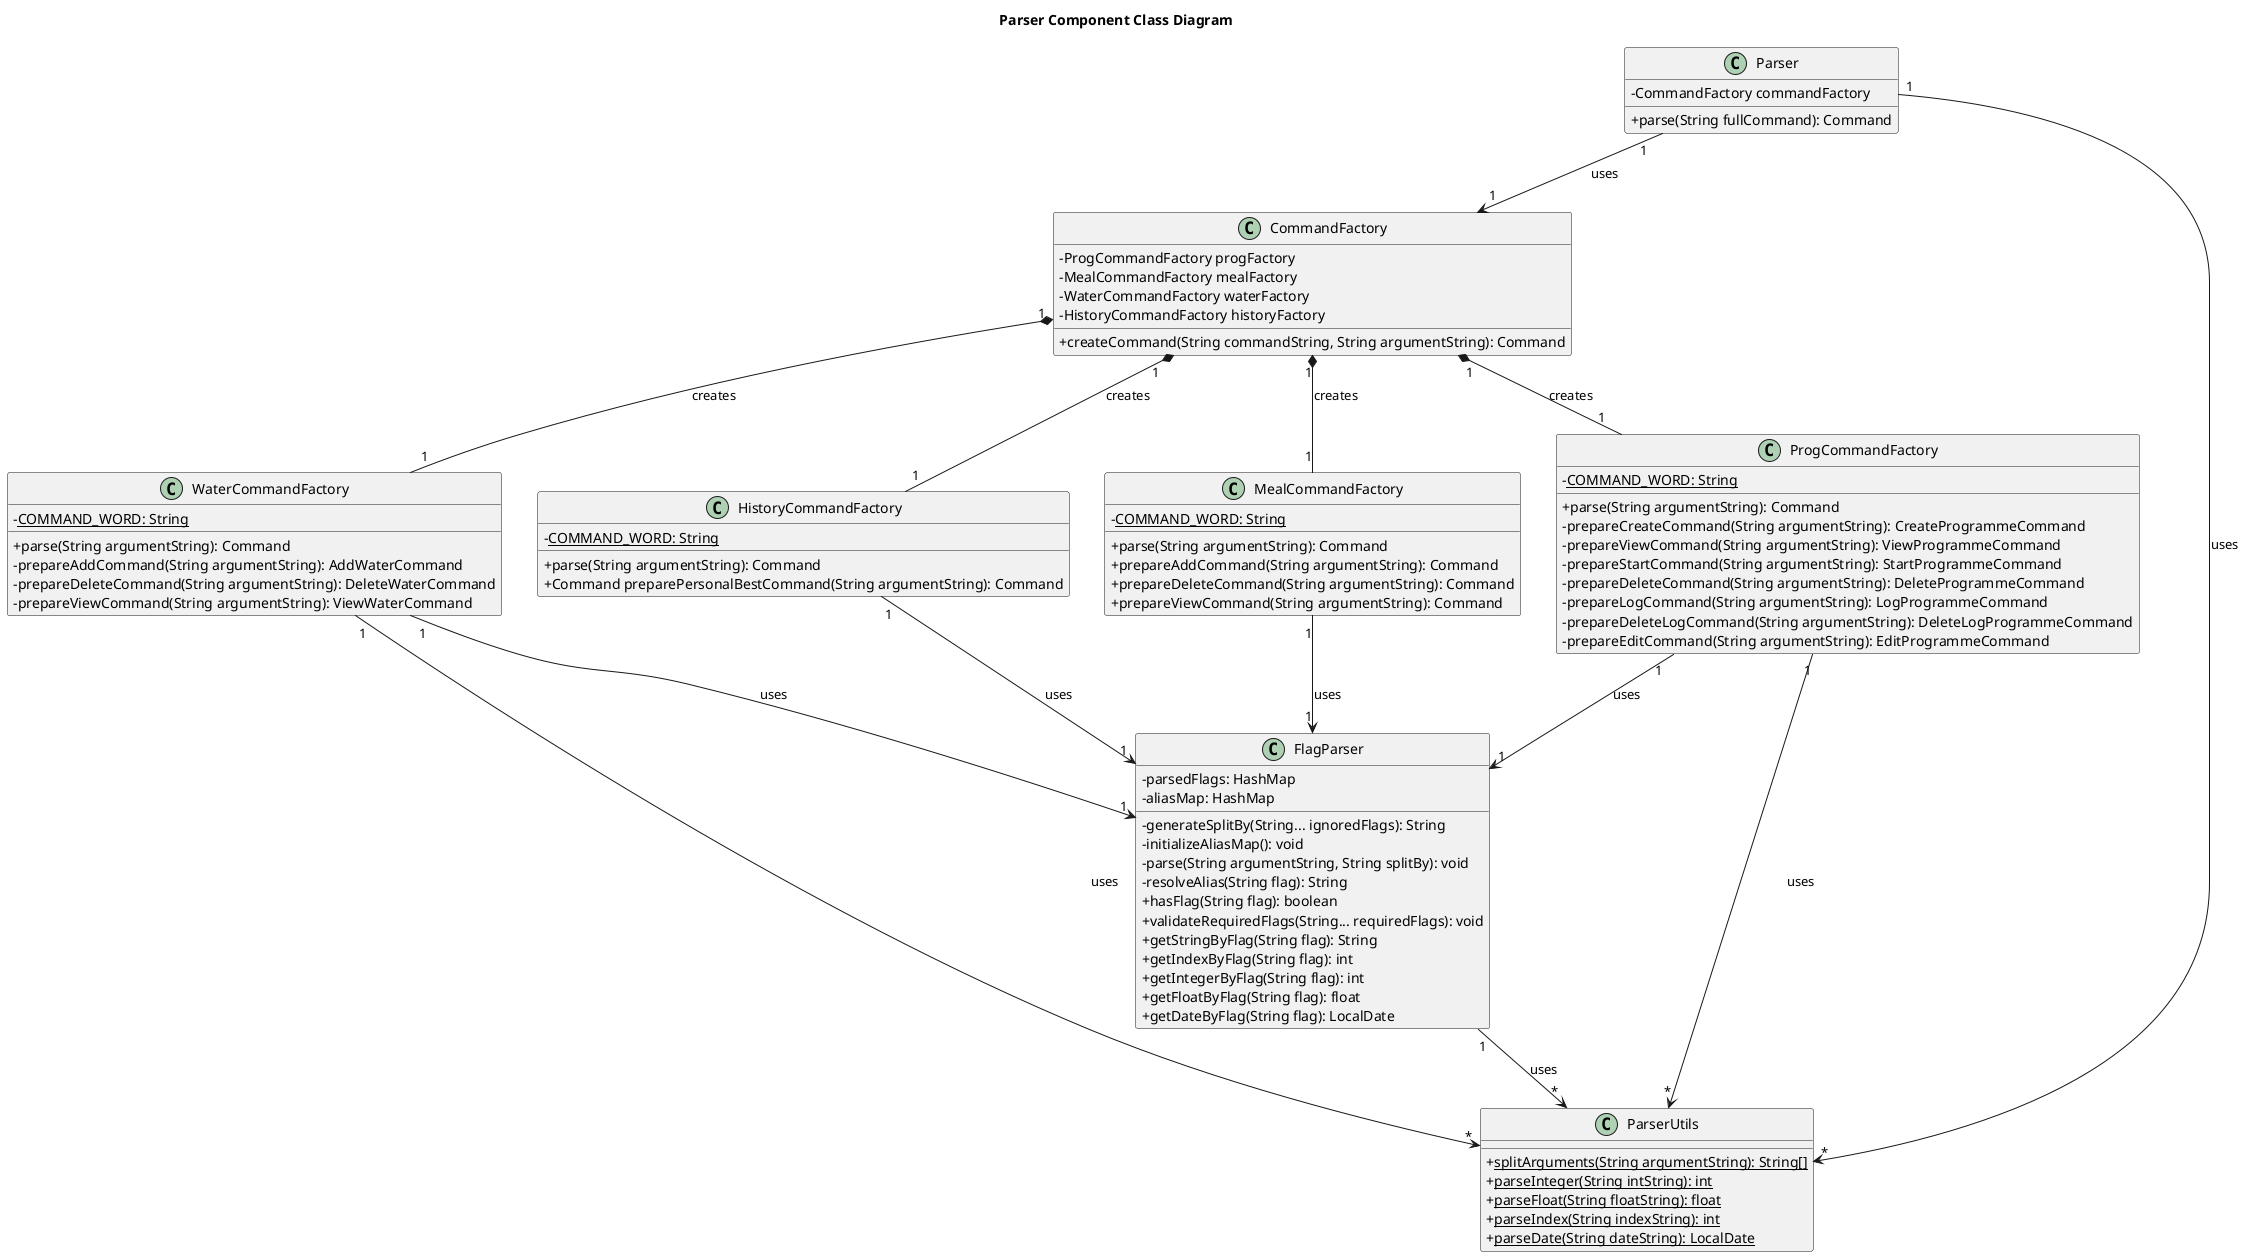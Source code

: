 @startuml
skinparam classAttributeIconSize 0

title Parser Component Class Diagram

class CommandFactory {
  - ProgCommandFactory progFactory
  - MealCommandFactory mealFactory
  - WaterCommandFactory waterFactory
  - HistoryCommandFactory historyFactory

  + createCommand(String commandString, String argumentString): Command
}

class HistoryCommandFactory {
  - <u>COMMAND_WORD: String

  + parse(String argumentString): Command
  + Command preparePersonalBestCommand(String argumentString): Command
}

class MealCommandFactory {
  - <u>COMMAND_WORD: String

  + parse(String argumentString): Command
  + prepareAddCommand(String argumentString): Command
  + prepareDeleteCommand(String argumentString): Command
  + prepareViewCommand(String argumentString): Command
}

class ProgCommandFactory {
  - <u>COMMAND_WORD: String

  + parse(String argumentString): Command
  - prepareCreateCommand(String argumentString): CreateProgrammeCommand
  - prepareViewCommand(String argumentString): ViewProgrammeCommand
  - prepareStartCommand(String argumentString): StartProgrammeCommand
  - prepareDeleteCommand(String argumentString): DeleteProgrammeCommand
  - prepareLogCommand(String argumentString): LogProgrammeCommand
  - prepareDeleteLogCommand(String argumentString): DeleteLogProgrammeCommand
  - prepareEditCommand(String argumentString): EditProgrammeCommand
}

class WaterCommandFactory {
  - <u>COMMAND_WORD: String

  + parse(String argumentString): Command
  - prepareAddCommand(String argumentString): AddWaterCommand
  - prepareDeleteCommand(String argumentString): DeleteWaterCommand
  - prepareViewCommand(String argumentString): ViewWaterCommand
}


class FlagParser {
  - parsedFlags: HashMap
  - aliasMap: HashMap

  - generateSplitBy(String... ignoredFlags): String
  - initializeAliasMap(): void
  - parse(String argumentString, String splitBy): void
  - resolveAlias(String flag): String
  + hasFlag(String flag): boolean
  + validateRequiredFlags(String... requiredFlags): void
  + getStringByFlag(String flag): String
  + getIndexByFlag(String flag): int
  + getIntegerByFlag(String flag): int
  + getFloatByFlag(String flag): float
  + getDateByFlag(String flag): LocalDate
}

class Parser {
  - CommandFactory commandFactory
  + parse(String fullCommand): Command
}


class ParserUtils {
  + <u>splitArguments(String argumentString): String[]
  + <u>parseInteger(String intString): int
  + <u>parseFloat(String floatString): float
  + <u>parseIndex(String indexString): int
  + <u>parseDate(String dateString): LocalDate
}



Parser "1" --> "1" CommandFactory : uses
CommandFactory "1" *-- "1" ProgCommandFactory : creates
CommandFactory "1" *-- "1" MealCommandFactory : creates
CommandFactory "1" *-- "1" WaterCommandFactory : creates
CommandFactory "1" *-- "1" HistoryCommandFactory : creates

ProgCommandFactory "1" --> "1" FlagParser : uses
WaterCommandFactory "1" --> "1" FlagParser : uses
MealCommandFactory "1" --> "1" FlagParser : uses
HistoryCommandFactory "1" --> "1" FlagParser : uses

Parser "1" --> "*" ParserUtils : uses
ProgCommandFactory "1" --> "*" ParserUtils : uses
WaterCommandFactory "1" --> "*" ParserUtils : uses
FlagParser "1" --> "*" ParserUtils : uses

@enduml
